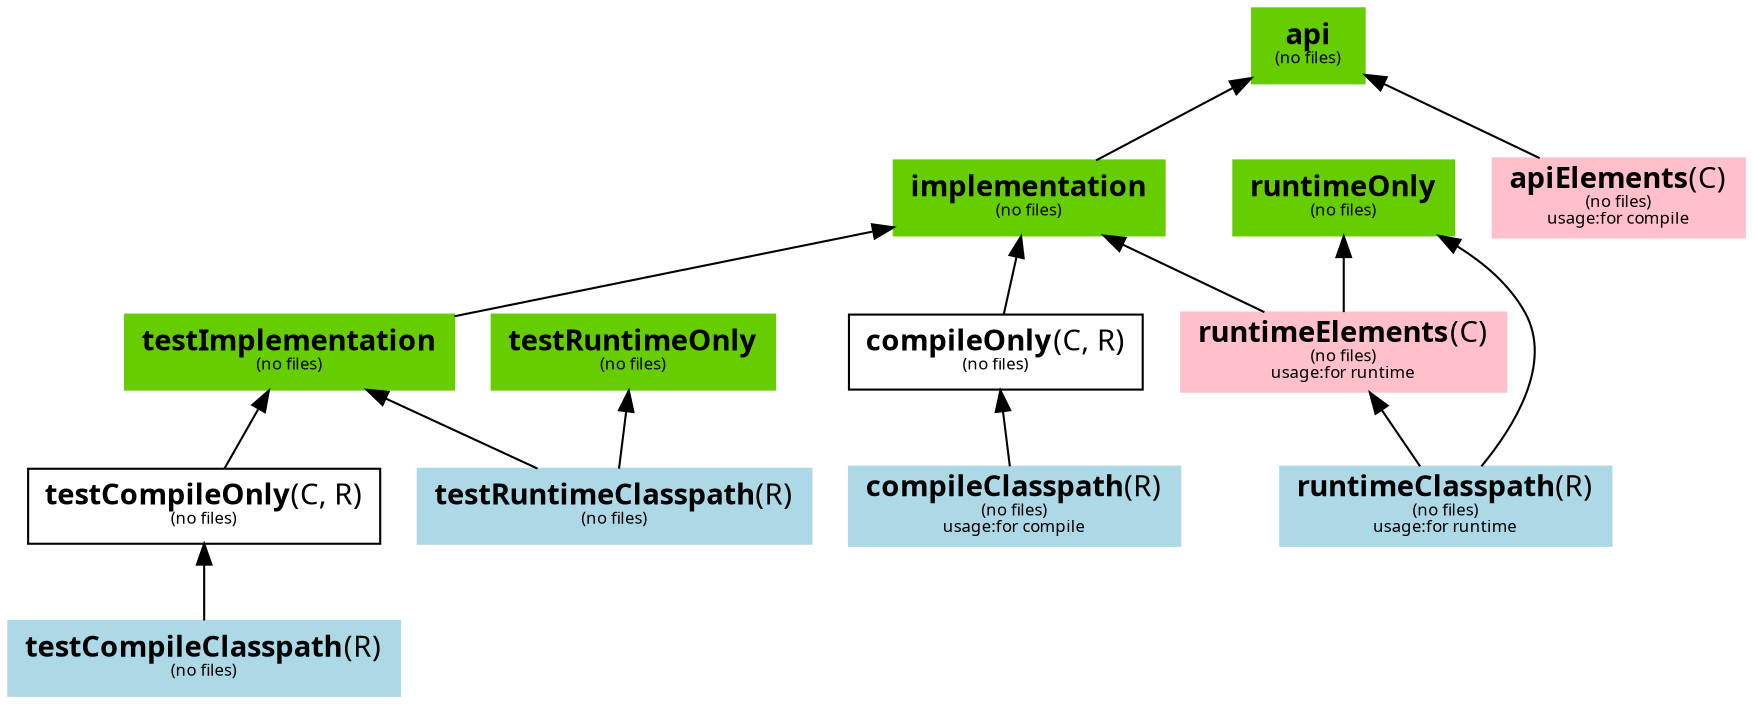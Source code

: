 digraph configurations {
    rankdir = BT;
   graph [ dpi = 300, fontname="Meera"]; 
   node [fontname = "Meera"];
   edge [fontname = "Meera"];

   

   "api" [shape="box", label=<<B>api</B><BR/><FONT POINT-SIZE="8">(no files)</FONT><BR/>>, color="chartreuse3", bgcolor="chartreuse3", style="filled"]
   "apiElements" [shape="box", label=<<B>apiElements</B>(C)<BR/><FONT POINT-SIZE="8">(no files)</FONT><BR/><FONT POINT-SIZE="8">usage:for compile</FONT>>, color="pink", bgcolor="pink", style="filled"]
   "apiElements" -> "api"
   "compileClasspath" [shape="box", label=<<B>compileClasspath</B>(R)<BR/><FONT POINT-SIZE="8">(no files)</FONT><BR/><FONT POINT-SIZE="8">usage:for compile</FONT>>, color="lightblue", bgcolor="lightblue", style="filled"]
   "compileClasspath" -> "compileOnly"
   "compileOnly" [shape="box", label=<<B>compileOnly</B>(C, R)<BR/><FONT POINT-SIZE="8">(no files)</FONT><BR/>>, ]
   "compileOnly" -> "implementation"
   "implementation" [shape="box", label=<<B>implementation</B><BR/><FONT POINT-SIZE="8">(no files)</FONT><BR/>>, color="chartreuse3", bgcolor="chartreuse3", style="filled"]
   "implementation" -> "api"
   "runtimeClasspath" [shape="box", label=<<B>runtimeClasspath</B>(R)<BR/><FONT POINT-SIZE="8">(no files)</FONT><BR/><FONT POINT-SIZE="8">usage:for runtime</FONT>>, color="lightblue", bgcolor="lightblue", style="filled"]
   "runtimeClasspath" -> "runtimeOnly"
   "runtimeOnly" [shape="box", label=<<B>runtimeOnly</B><BR/><FONT POINT-SIZE="8">(no files)</FONT><BR/>>, color="chartreuse3", bgcolor="chartreuse3", style="filled"]
   "runtimeClasspath" -> "runtimeElements"
   "runtimeElements" [shape="box", label=<<B>runtimeElements</B>(C)<BR/><FONT POINT-SIZE="8">(no files)</FONT><BR/><FONT POINT-SIZE="8">usage:for runtime</FONT>>, color="pink", bgcolor="pink", style="filled"]
   "runtimeElements" -> "implementation"
   "runtimeElements" -> "runtimeOnly"
   "testCompileClasspath" [shape="box", label=<<B>testCompileClasspath</B>(R)<BR/><FONT POINT-SIZE="8">(no files)</FONT><BR/>>, color="lightblue", bgcolor="lightblue", style="filled"]
   "testCompileClasspath" -> "testCompileOnly"
   "testCompileOnly" [shape="box", label=<<B>testCompileOnly</B>(C, R)<BR/><FONT POINT-SIZE="8">(no files)</FONT><BR/>>, ]
   "testCompileOnly" -> "testImplementation"
   "testImplementation" [shape="box", label=<<B>testImplementation</B><BR/><FONT POINT-SIZE="8">(no files)</FONT><BR/>>, color="chartreuse3", bgcolor="chartreuse3", style="filled"]
   "testImplementation" -> "implementation"
   "testRuntimeClasspath" [shape="box", label=<<B>testRuntimeClasspath</B>(R)<BR/><FONT POINT-SIZE="8">(no files)</FONT><BR/>>, color="lightblue", bgcolor="lightblue", style="filled"]
   "testRuntimeClasspath" -> "testRuntimeOnly"
   "testRuntimeOnly" [shape="box", label=<<B>testRuntimeOnly</B><BR/><FONT POINT-SIZE="8">(no files)</FONT><BR/>>, color="chartreuse3", bgcolor="chartreuse3", style="filled"]
   "testRuntimeClasspath" -> "testImplementation"
}
